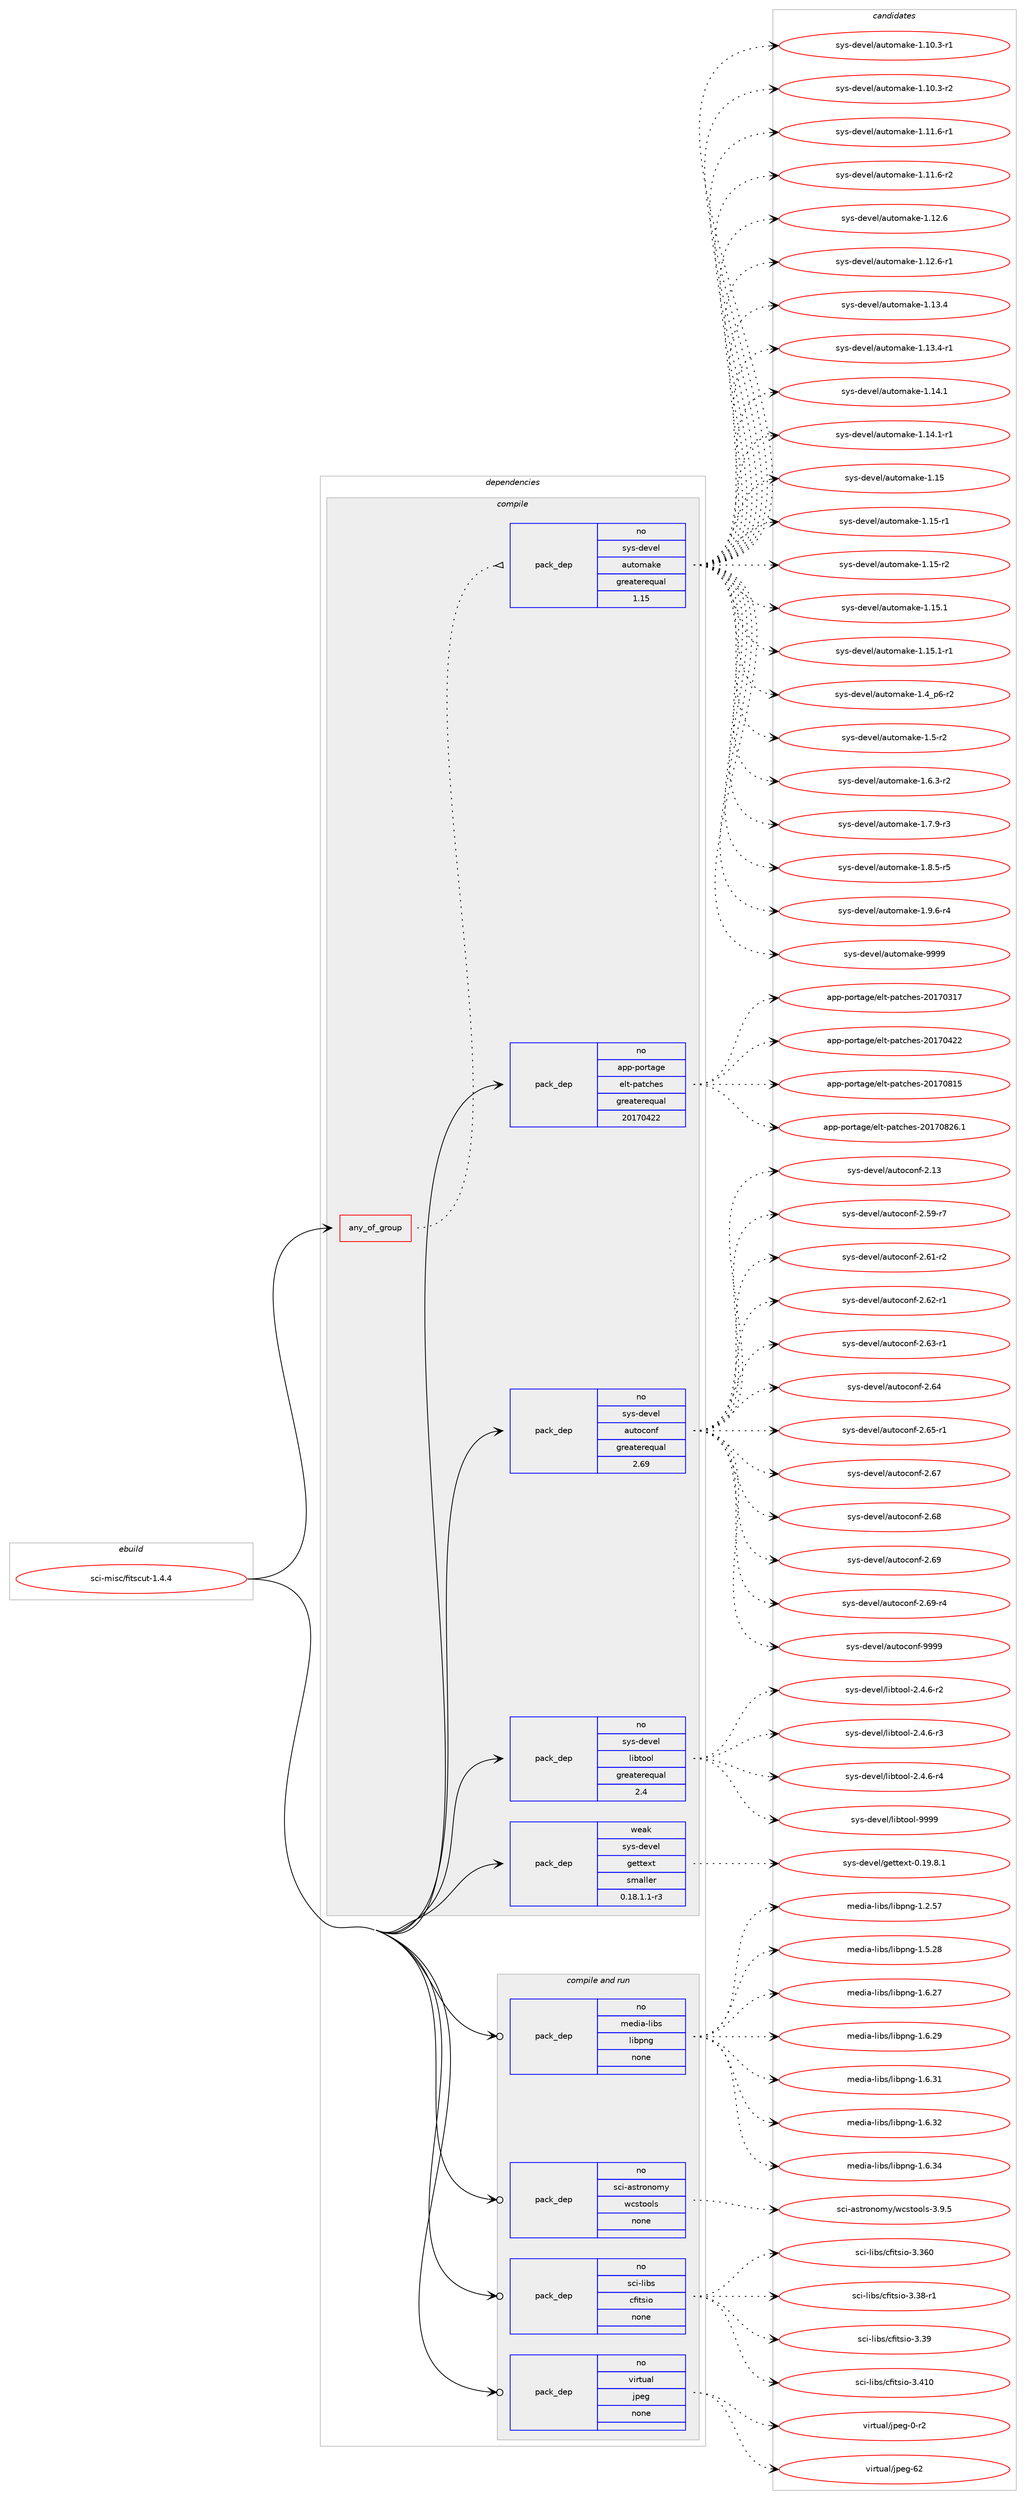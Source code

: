 digraph prolog {

# *************
# Graph options
# *************

newrank=true;
concentrate=true;
compound=true;
graph [rankdir=LR,fontname=Helvetica,fontsize=10,ranksep=1.5];#, ranksep=2.5, nodesep=0.2];
edge  [arrowhead=vee];
node  [fontname=Helvetica,fontsize=10];

# **********
# The ebuild
# **********

subgraph cluster_leftcol {
color=gray;
rank=same;
label=<<i>ebuild</i>>;
id [label="sci-misc/fitscut-1.4.4", color=red, width=4, href="../sci-misc/fitscut-1.4.4.svg"];
}

# ****************
# The dependencies
# ****************

subgraph cluster_midcol {
color=gray;
label=<<i>dependencies</i>>;
subgraph cluster_compile {
fillcolor="#eeeeee";
style=filled;
label=<<i>compile</i>>;
subgraph any7751 {
dependency457188 [label=<<TABLE BORDER="0" CELLBORDER="1" CELLSPACING="0" CELLPADDING="4"><TR><TD CELLPADDING="10">any_of_group</TD></TR></TABLE>>, shape=none, color=red];subgraph pack337415 {
dependency457189 [label=<<TABLE BORDER="0" CELLBORDER="1" CELLSPACING="0" CELLPADDING="4" WIDTH="220"><TR><TD ROWSPAN="6" CELLPADDING="30">pack_dep</TD></TR><TR><TD WIDTH="110">no</TD></TR><TR><TD>sys-devel</TD></TR><TR><TD>automake</TD></TR><TR><TD>greaterequal</TD></TR><TR><TD>1.15</TD></TR></TABLE>>, shape=none, color=blue];
}
dependency457188:e -> dependency457189:w [weight=20,style="dotted",arrowhead="oinv"];
}
id:e -> dependency457188:w [weight=20,style="solid",arrowhead="vee"];
subgraph pack337416 {
dependency457190 [label=<<TABLE BORDER="0" CELLBORDER="1" CELLSPACING="0" CELLPADDING="4" WIDTH="220"><TR><TD ROWSPAN="6" CELLPADDING="30">pack_dep</TD></TR><TR><TD WIDTH="110">no</TD></TR><TR><TD>app-portage</TD></TR><TR><TD>elt-patches</TD></TR><TR><TD>greaterequal</TD></TR><TR><TD>20170422</TD></TR></TABLE>>, shape=none, color=blue];
}
id:e -> dependency457190:w [weight=20,style="solid",arrowhead="vee"];
subgraph pack337417 {
dependency457191 [label=<<TABLE BORDER="0" CELLBORDER="1" CELLSPACING="0" CELLPADDING="4" WIDTH="220"><TR><TD ROWSPAN="6" CELLPADDING="30">pack_dep</TD></TR><TR><TD WIDTH="110">no</TD></TR><TR><TD>sys-devel</TD></TR><TR><TD>autoconf</TD></TR><TR><TD>greaterequal</TD></TR><TR><TD>2.69</TD></TR></TABLE>>, shape=none, color=blue];
}
id:e -> dependency457191:w [weight=20,style="solid",arrowhead="vee"];
subgraph pack337418 {
dependency457192 [label=<<TABLE BORDER="0" CELLBORDER="1" CELLSPACING="0" CELLPADDING="4" WIDTH="220"><TR><TD ROWSPAN="6" CELLPADDING="30">pack_dep</TD></TR><TR><TD WIDTH="110">no</TD></TR><TR><TD>sys-devel</TD></TR><TR><TD>libtool</TD></TR><TR><TD>greaterequal</TD></TR><TR><TD>2.4</TD></TR></TABLE>>, shape=none, color=blue];
}
id:e -> dependency457192:w [weight=20,style="solid",arrowhead="vee"];
subgraph pack337419 {
dependency457193 [label=<<TABLE BORDER="0" CELLBORDER="1" CELLSPACING="0" CELLPADDING="4" WIDTH="220"><TR><TD ROWSPAN="6" CELLPADDING="30">pack_dep</TD></TR><TR><TD WIDTH="110">weak</TD></TR><TR><TD>sys-devel</TD></TR><TR><TD>gettext</TD></TR><TR><TD>smaller</TD></TR><TR><TD>0.18.1.1-r3</TD></TR></TABLE>>, shape=none, color=blue];
}
id:e -> dependency457193:w [weight=20,style="solid",arrowhead="vee"];
}
subgraph cluster_compileandrun {
fillcolor="#eeeeee";
style=filled;
label=<<i>compile and run</i>>;
subgraph pack337420 {
dependency457194 [label=<<TABLE BORDER="0" CELLBORDER="1" CELLSPACING="0" CELLPADDING="4" WIDTH="220"><TR><TD ROWSPAN="6" CELLPADDING="30">pack_dep</TD></TR><TR><TD WIDTH="110">no</TD></TR><TR><TD>media-libs</TD></TR><TR><TD>libpng</TD></TR><TR><TD>none</TD></TR><TR><TD></TD></TR></TABLE>>, shape=none, color=blue];
}
id:e -> dependency457194:w [weight=20,style="solid",arrowhead="odotvee"];
subgraph pack337421 {
dependency457195 [label=<<TABLE BORDER="0" CELLBORDER="1" CELLSPACING="0" CELLPADDING="4" WIDTH="220"><TR><TD ROWSPAN="6" CELLPADDING="30">pack_dep</TD></TR><TR><TD WIDTH="110">no</TD></TR><TR><TD>sci-astronomy</TD></TR><TR><TD>wcstools</TD></TR><TR><TD>none</TD></TR><TR><TD></TD></TR></TABLE>>, shape=none, color=blue];
}
id:e -> dependency457195:w [weight=20,style="solid",arrowhead="odotvee"];
subgraph pack337422 {
dependency457196 [label=<<TABLE BORDER="0" CELLBORDER="1" CELLSPACING="0" CELLPADDING="4" WIDTH="220"><TR><TD ROWSPAN="6" CELLPADDING="30">pack_dep</TD></TR><TR><TD WIDTH="110">no</TD></TR><TR><TD>sci-libs</TD></TR><TR><TD>cfitsio</TD></TR><TR><TD>none</TD></TR><TR><TD></TD></TR></TABLE>>, shape=none, color=blue];
}
id:e -> dependency457196:w [weight=20,style="solid",arrowhead="odotvee"];
subgraph pack337423 {
dependency457197 [label=<<TABLE BORDER="0" CELLBORDER="1" CELLSPACING="0" CELLPADDING="4" WIDTH="220"><TR><TD ROWSPAN="6" CELLPADDING="30">pack_dep</TD></TR><TR><TD WIDTH="110">no</TD></TR><TR><TD>virtual</TD></TR><TR><TD>jpeg</TD></TR><TR><TD>none</TD></TR><TR><TD></TD></TR></TABLE>>, shape=none, color=blue];
}
id:e -> dependency457197:w [weight=20,style="solid",arrowhead="odotvee"];
}
subgraph cluster_run {
fillcolor="#eeeeee";
style=filled;
label=<<i>run</i>>;
}
}

# **************
# The candidates
# **************

subgraph cluster_choices {
rank=same;
color=gray;
label=<<i>candidates</i>>;

subgraph choice337415 {
color=black;
nodesep=1;
choice11512111545100101118101108479711711611110997107101454946494846514511449 [label="sys-devel/automake-1.10.3-r1", color=red, width=4,href="../sys-devel/automake-1.10.3-r1.svg"];
choice11512111545100101118101108479711711611110997107101454946494846514511450 [label="sys-devel/automake-1.10.3-r2", color=red, width=4,href="../sys-devel/automake-1.10.3-r2.svg"];
choice11512111545100101118101108479711711611110997107101454946494946544511449 [label="sys-devel/automake-1.11.6-r1", color=red, width=4,href="../sys-devel/automake-1.11.6-r1.svg"];
choice11512111545100101118101108479711711611110997107101454946494946544511450 [label="sys-devel/automake-1.11.6-r2", color=red, width=4,href="../sys-devel/automake-1.11.6-r2.svg"];
choice1151211154510010111810110847971171161111099710710145494649504654 [label="sys-devel/automake-1.12.6", color=red, width=4,href="../sys-devel/automake-1.12.6.svg"];
choice11512111545100101118101108479711711611110997107101454946495046544511449 [label="sys-devel/automake-1.12.6-r1", color=red, width=4,href="../sys-devel/automake-1.12.6-r1.svg"];
choice1151211154510010111810110847971171161111099710710145494649514652 [label="sys-devel/automake-1.13.4", color=red, width=4,href="../sys-devel/automake-1.13.4.svg"];
choice11512111545100101118101108479711711611110997107101454946495146524511449 [label="sys-devel/automake-1.13.4-r1", color=red, width=4,href="../sys-devel/automake-1.13.4-r1.svg"];
choice1151211154510010111810110847971171161111099710710145494649524649 [label="sys-devel/automake-1.14.1", color=red, width=4,href="../sys-devel/automake-1.14.1.svg"];
choice11512111545100101118101108479711711611110997107101454946495246494511449 [label="sys-devel/automake-1.14.1-r1", color=red, width=4,href="../sys-devel/automake-1.14.1-r1.svg"];
choice115121115451001011181011084797117116111109971071014549464953 [label="sys-devel/automake-1.15", color=red, width=4,href="../sys-devel/automake-1.15.svg"];
choice1151211154510010111810110847971171161111099710710145494649534511449 [label="sys-devel/automake-1.15-r1", color=red, width=4,href="../sys-devel/automake-1.15-r1.svg"];
choice1151211154510010111810110847971171161111099710710145494649534511450 [label="sys-devel/automake-1.15-r2", color=red, width=4,href="../sys-devel/automake-1.15-r2.svg"];
choice1151211154510010111810110847971171161111099710710145494649534649 [label="sys-devel/automake-1.15.1", color=red, width=4,href="../sys-devel/automake-1.15.1.svg"];
choice11512111545100101118101108479711711611110997107101454946495346494511449 [label="sys-devel/automake-1.15.1-r1", color=red, width=4,href="../sys-devel/automake-1.15.1-r1.svg"];
choice115121115451001011181011084797117116111109971071014549465295112544511450 [label="sys-devel/automake-1.4_p6-r2", color=red, width=4,href="../sys-devel/automake-1.4_p6-r2.svg"];
choice11512111545100101118101108479711711611110997107101454946534511450 [label="sys-devel/automake-1.5-r2", color=red, width=4,href="../sys-devel/automake-1.5-r2.svg"];
choice115121115451001011181011084797117116111109971071014549465446514511450 [label="sys-devel/automake-1.6.3-r2", color=red, width=4,href="../sys-devel/automake-1.6.3-r2.svg"];
choice115121115451001011181011084797117116111109971071014549465546574511451 [label="sys-devel/automake-1.7.9-r3", color=red, width=4,href="../sys-devel/automake-1.7.9-r3.svg"];
choice115121115451001011181011084797117116111109971071014549465646534511453 [label="sys-devel/automake-1.8.5-r5", color=red, width=4,href="../sys-devel/automake-1.8.5-r5.svg"];
choice115121115451001011181011084797117116111109971071014549465746544511452 [label="sys-devel/automake-1.9.6-r4", color=red, width=4,href="../sys-devel/automake-1.9.6-r4.svg"];
choice115121115451001011181011084797117116111109971071014557575757 [label="sys-devel/automake-9999", color=red, width=4,href="../sys-devel/automake-9999.svg"];
dependency457189:e -> choice11512111545100101118101108479711711611110997107101454946494846514511449:w [style=dotted,weight="100"];
dependency457189:e -> choice11512111545100101118101108479711711611110997107101454946494846514511450:w [style=dotted,weight="100"];
dependency457189:e -> choice11512111545100101118101108479711711611110997107101454946494946544511449:w [style=dotted,weight="100"];
dependency457189:e -> choice11512111545100101118101108479711711611110997107101454946494946544511450:w [style=dotted,weight="100"];
dependency457189:e -> choice1151211154510010111810110847971171161111099710710145494649504654:w [style=dotted,weight="100"];
dependency457189:e -> choice11512111545100101118101108479711711611110997107101454946495046544511449:w [style=dotted,weight="100"];
dependency457189:e -> choice1151211154510010111810110847971171161111099710710145494649514652:w [style=dotted,weight="100"];
dependency457189:e -> choice11512111545100101118101108479711711611110997107101454946495146524511449:w [style=dotted,weight="100"];
dependency457189:e -> choice1151211154510010111810110847971171161111099710710145494649524649:w [style=dotted,weight="100"];
dependency457189:e -> choice11512111545100101118101108479711711611110997107101454946495246494511449:w [style=dotted,weight="100"];
dependency457189:e -> choice115121115451001011181011084797117116111109971071014549464953:w [style=dotted,weight="100"];
dependency457189:e -> choice1151211154510010111810110847971171161111099710710145494649534511449:w [style=dotted,weight="100"];
dependency457189:e -> choice1151211154510010111810110847971171161111099710710145494649534511450:w [style=dotted,weight="100"];
dependency457189:e -> choice1151211154510010111810110847971171161111099710710145494649534649:w [style=dotted,weight="100"];
dependency457189:e -> choice11512111545100101118101108479711711611110997107101454946495346494511449:w [style=dotted,weight="100"];
dependency457189:e -> choice115121115451001011181011084797117116111109971071014549465295112544511450:w [style=dotted,weight="100"];
dependency457189:e -> choice11512111545100101118101108479711711611110997107101454946534511450:w [style=dotted,weight="100"];
dependency457189:e -> choice115121115451001011181011084797117116111109971071014549465446514511450:w [style=dotted,weight="100"];
dependency457189:e -> choice115121115451001011181011084797117116111109971071014549465546574511451:w [style=dotted,weight="100"];
dependency457189:e -> choice115121115451001011181011084797117116111109971071014549465646534511453:w [style=dotted,weight="100"];
dependency457189:e -> choice115121115451001011181011084797117116111109971071014549465746544511452:w [style=dotted,weight="100"];
dependency457189:e -> choice115121115451001011181011084797117116111109971071014557575757:w [style=dotted,weight="100"];
}
subgraph choice337416 {
color=black;
nodesep=1;
choice97112112451121111141169710310147101108116451129711699104101115455048495548514955 [label="app-portage/elt-patches-20170317", color=red, width=4,href="../app-portage/elt-patches-20170317.svg"];
choice97112112451121111141169710310147101108116451129711699104101115455048495548525050 [label="app-portage/elt-patches-20170422", color=red, width=4,href="../app-portage/elt-patches-20170422.svg"];
choice97112112451121111141169710310147101108116451129711699104101115455048495548564953 [label="app-portage/elt-patches-20170815", color=red, width=4,href="../app-portage/elt-patches-20170815.svg"];
choice971121124511211111411697103101471011081164511297116991041011154550484955485650544649 [label="app-portage/elt-patches-20170826.1", color=red, width=4,href="../app-portage/elt-patches-20170826.1.svg"];
dependency457190:e -> choice97112112451121111141169710310147101108116451129711699104101115455048495548514955:w [style=dotted,weight="100"];
dependency457190:e -> choice97112112451121111141169710310147101108116451129711699104101115455048495548525050:w [style=dotted,weight="100"];
dependency457190:e -> choice97112112451121111141169710310147101108116451129711699104101115455048495548564953:w [style=dotted,weight="100"];
dependency457190:e -> choice971121124511211111411697103101471011081164511297116991041011154550484955485650544649:w [style=dotted,weight="100"];
}
subgraph choice337417 {
color=black;
nodesep=1;
choice115121115451001011181011084797117116111991111101024550464951 [label="sys-devel/autoconf-2.13", color=red, width=4,href="../sys-devel/autoconf-2.13.svg"];
choice1151211154510010111810110847971171161119911111010245504653574511455 [label="sys-devel/autoconf-2.59-r7", color=red, width=4,href="../sys-devel/autoconf-2.59-r7.svg"];
choice1151211154510010111810110847971171161119911111010245504654494511450 [label="sys-devel/autoconf-2.61-r2", color=red, width=4,href="../sys-devel/autoconf-2.61-r2.svg"];
choice1151211154510010111810110847971171161119911111010245504654504511449 [label="sys-devel/autoconf-2.62-r1", color=red, width=4,href="../sys-devel/autoconf-2.62-r1.svg"];
choice1151211154510010111810110847971171161119911111010245504654514511449 [label="sys-devel/autoconf-2.63-r1", color=red, width=4,href="../sys-devel/autoconf-2.63-r1.svg"];
choice115121115451001011181011084797117116111991111101024550465452 [label="sys-devel/autoconf-2.64", color=red, width=4,href="../sys-devel/autoconf-2.64.svg"];
choice1151211154510010111810110847971171161119911111010245504654534511449 [label="sys-devel/autoconf-2.65-r1", color=red, width=4,href="../sys-devel/autoconf-2.65-r1.svg"];
choice115121115451001011181011084797117116111991111101024550465455 [label="sys-devel/autoconf-2.67", color=red, width=4,href="../sys-devel/autoconf-2.67.svg"];
choice115121115451001011181011084797117116111991111101024550465456 [label="sys-devel/autoconf-2.68", color=red, width=4,href="../sys-devel/autoconf-2.68.svg"];
choice115121115451001011181011084797117116111991111101024550465457 [label="sys-devel/autoconf-2.69", color=red, width=4,href="../sys-devel/autoconf-2.69.svg"];
choice1151211154510010111810110847971171161119911111010245504654574511452 [label="sys-devel/autoconf-2.69-r4", color=red, width=4,href="../sys-devel/autoconf-2.69-r4.svg"];
choice115121115451001011181011084797117116111991111101024557575757 [label="sys-devel/autoconf-9999", color=red, width=4,href="../sys-devel/autoconf-9999.svg"];
dependency457191:e -> choice115121115451001011181011084797117116111991111101024550464951:w [style=dotted,weight="100"];
dependency457191:e -> choice1151211154510010111810110847971171161119911111010245504653574511455:w [style=dotted,weight="100"];
dependency457191:e -> choice1151211154510010111810110847971171161119911111010245504654494511450:w [style=dotted,weight="100"];
dependency457191:e -> choice1151211154510010111810110847971171161119911111010245504654504511449:w [style=dotted,weight="100"];
dependency457191:e -> choice1151211154510010111810110847971171161119911111010245504654514511449:w [style=dotted,weight="100"];
dependency457191:e -> choice115121115451001011181011084797117116111991111101024550465452:w [style=dotted,weight="100"];
dependency457191:e -> choice1151211154510010111810110847971171161119911111010245504654534511449:w [style=dotted,weight="100"];
dependency457191:e -> choice115121115451001011181011084797117116111991111101024550465455:w [style=dotted,weight="100"];
dependency457191:e -> choice115121115451001011181011084797117116111991111101024550465456:w [style=dotted,weight="100"];
dependency457191:e -> choice115121115451001011181011084797117116111991111101024550465457:w [style=dotted,weight="100"];
dependency457191:e -> choice1151211154510010111810110847971171161119911111010245504654574511452:w [style=dotted,weight="100"];
dependency457191:e -> choice115121115451001011181011084797117116111991111101024557575757:w [style=dotted,weight="100"];
}
subgraph choice337418 {
color=black;
nodesep=1;
choice1151211154510010111810110847108105981161111111084550465246544511450 [label="sys-devel/libtool-2.4.6-r2", color=red, width=4,href="../sys-devel/libtool-2.4.6-r2.svg"];
choice1151211154510010111810110847108105981161111111084550465246544511451 [label="sys-devel/libtool-2.4.6-r3", color=red, width=4,href="../sys-devel/libtool-2.4.6-r3.svg"];
choice1151211154510010111810110847108105981161111111084550465246544511452 [label="sys-devel/libtool-2.4.6-r4", color=red, width=4,href="../sys-devel/libtool-2.4.6-r4.svg"];
choice1151211154510010111810110847108105981161111111084557575757 [label="sys-devel/libtool-9999", color=red, width=4,href="../sys-devel/libtool-9999.svg"];
dependency457192:e -> choice1151211154510010111810110847108105981161111111084550465246544511450:w [style=dotted,weight="100"];
dependency457192:e -> choice1151211154510010111810110847108105981161111111084550465246544511451:w [style=dotted,weight="100"];
dependency457192:e -> choice1151211154510010111810110847108105981161111111084550465246544511452:w [style=dotted,weight="100"];
dependency457192:e -> choice1151211154510010111810110847108105981161111111084557575757:w [style=dotted,weight="100"];
}
subgraph choice337419 {
color=black;
nodesep=1;
choice1151211154510010111810110847103101116116101120116454846495746564649 [label="sys-devel/gettext-0.19.8.1", color=red, width=4,href="../sys-devel/gettext-0.19.8.1.svg"];
dependency457193:e -> choice1151211154510010111810110847103101116116101120116454846495746564649:w [style=dotted,weight="100"];
}
subgraph choice337420 {
color=black;
nodesep=1;
choice109101100105974510810598115471081059811211010345494650465355 [label="media-libs/libpng-1.2.57", color=red, width=4,href="../media-libs/libpng-1.2.57.svg"];
choice109101100105974510810598115471081059811211010345494653465056 [label="media-libs/libpng-1.5.28", color=red, width=4,href="../media-libs/libpng-1.5.28.svg"];
choice109101100105974510810598115471081059811211010345494654465055 [label="media-libs/libpng-1.6.27", color=red, width=4,href="../media-libs/libpng-1.6.27.svg"];
choice109101100105974510810598115471081059811211010345494654465057 [label="media-libs/libpng-1.6.29", color=red, width=4,href="../media-libs/libpng-1.6.29.svg"];
choice109101100105974510810598115471081059811211010345494654465149 [label="media-libs/libpng-1.6.31", color=red, width=4,href="../media-libs/libpng-1.6.31.svg"];
choice109101100105974510810598115471081059811211010345494654465150 [label="media-libs/libpng-1.6.32", color=red, width=4,href="../media-libs/libpng-1.6.32.svg"];
choice109101100105974510810598115471081059811211010345494654465152 [label="media-libs/libpng-1.6.34", color=red, width=4,href="../media-libs/libpng-1.6.34.svg"];
dependency457194:e -> choice109101100105974510810598115471081059811211010345494650465355:w [style=dotted,weight="100"];
dependency457194:e -> choice109101100105974510810598115471081059811211010345494653465056:w [style=dotted,weight="100"];
dependency457194:e -> choice109101100105974510810598115471081059811211010345494654465055:w [style=dotted,weight="100"];
dependency457194:e -> choice109101100105974510810598115471081059811211010345494654465057:w [style=dotted,weight="100"];
dependency457194:e -> choice109101100105974510810598115471081059811211010345494654465149:w [style=dotted,weight="100"];
dependency457194:e -> choice109101100105974510810598115471081059811211010345494654465150:w [style=dotted,weight="100"];
dependency457194:e -> choice109101100105974510810598115471081059811211010345494654465152:w [style=dotted,weight="100"];
}
subgraph choice337421 {
color=black;
nodesep=1;
choice1159910545971151161141111101111091214711999115116111111108115455146574653 [label="sci-astronomy/wcstools-3.9.5", color=red, width=4,href="../sci-astronomy/wcstools-3.9.5.svg"];
dependency457195:e -> choice1159910545971151161141111101111091214711999115116111111108115455146574653:w [style=dotted,weight="100"];
}
subgraph choice337422 {
color=black;
nodesep=1;
choice1159910545108105981154799102105116115105111455146515448 [label="sci-libs/cfitsio-3.360", color=red, width=4,href="../sci-libs/cfitsio-3.360.svg"];
choice115991054510810598115479910210511611510511145514651564511449 [label="sci-libs/cfitsio-3.38-r1", color=red, width=4,href="../sci-libs/cfitsio-3.38-r1.svg"];
choice11599105451081059811547991021051161151051114551465157 [label="sci-libs/cfitsio-3.39", color=red, width=4,href="../sci-libs/cfitsio-3.39.svg"];
choice1159910545108105981154799102105116115105111455146524948 [label="sci-libs/cfitsio-3.410", color=red, width=4,href="../sci-libs/cfitsio-3.410.svg"];
dependency457196:e -> choice1159910545108105981154799102105116115105111455146515448:w [style=dotted,weight="100"];
dependency457196:e -> choice115991054510810598115479910210511611510511145514651564511449:w [style=dotted,weight="100"];
dependency457196:e -> choice11599105451081059811547991021051161151051114551465157:w [style=dotted,weight="100"];
dependency457196:e -> choice1159910545108105981154799102105116115105111455146524948:w [style=dotted,weight="100"];
}
subgraph choice337423 {
color=black;
nodesep=1;
choice118105114116117971084710611210110345484511450 [label="virtual/jpeg-0-r2", color=red, width=4,href="../virtual/jpeg-0-r2.svg"];
choice1181051141161179710847106112101103455450 [label="virtual/jpeg-62", color=red, width=4,href="../virtual/jpeg-62.svg"];
dependency457197:e -> choice118105114116117971084710611210110345484511450:w [style=dotted,weight="100"];
dependency457197:e -> choice1181051141161179710847106112101103455450:w [style=dotted,weight="100"];
}
}

}
